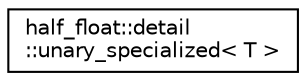 digraph "Graphical Class Hierarchy"
{
  edge [fontname="Helvetica",fontsize="10",labelfontname="Helvetica",labelfontsize="10"];
  node [fontname="Helvetica",fontsize="10",shape=record];
  rankdir="LR";
  Node1 [label="half_float::detail\l::unary_specialized\< T \>",height=0.2,width=0.4,color="black", fillcolor="white", style="filled",URL="$structhalf__float_1_1detail_1_1unary__specialized.html"];
}
